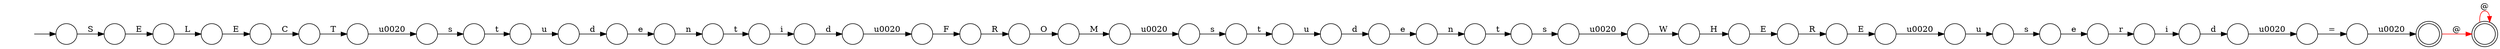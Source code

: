 digraph Automaton {
  rankdir = LR;
  0 [shape=circle,label=""];
  0 -> 16 [label="d"]
  1 [shape=circle,label=""];
  1 -> 7 [label="e"]
  2 [shape=circle,label=""];
  2 -> 46 [label="\u0020"]
  3 [shape=circle,label=""];
  3 -> 5 [label="u"]
  4 [shape=circle,label=""];
  4 -> 35 [label="C"]
  5 [shape=circle,label=""];
  5 -> 23 [label="d"]
  6 [shape=doublecircle,label=""];
  6 -> 42 [label="@",color=red]
  7 [shape=circle,label=""];
  7 -> 41 [label="n"]
  8 [shape=circle,label=""];
  8 -> 12 [label="E"]
  9 [shape=circle,label=""];
  initial [shape=plaintext,label=""];
  initial -> 9
  9 -> 8 [label="S"]
  10 [shape=circle,label=""];
  10 -> 31 [label="R"]
  11 [shape=circle,label=""];
  11 -> 27 [label="="]
  12 [shape=circle,label=""];
  12 -> 28 [label="L"]
  13 [shape=circle,label=""];
  13 -> 38 [label="H"]
  14 [shape=circle,label=""];
  14 -> 17 [label="\u0020"]
  15 [shape=circle,label=""];
  15 -> 37 [label="\u0020"]
  16 [shape=circle,label=""];
  16 -> 11 [label="\u0020"]
  17 [shape=circle,label=""];
  17 -> 13 [label="W"]
  18 [shape=circle,label=""];
  18 -> 1 [label="d"]
  19 [shape=circle,label=""];
  19 -> 36 [label="e"]
  20 [shape=circle,label=""];
  20 -> 19 [label="s"]
  21 [shape=circle,label=""];
  21 -> 15 [label="E"]
  22 [shape=circle,label=""];
  22 -> 0 [label="i"]
  23 [shape=circle,label=""];
  23 -> 40 [label="e"]
  24 [shape=circle,label=""];
  24 -> 25 [label="t"]
  25 [shape=circle,label=""];
  25 -> 18 [label="u"]
  26 [shape=circle,label=""];
  26 -> 30 [label="i"]
  27 [shape=circle,label=""];
  27 -> 6 [label="\u0020"]
  28 [shape=circle,label=""];
  28 -> 4 [label="E"]
  29 [shape=circle,label=""];
  29 -> 14 [label="s"]
  30 [shape=circle,label=""];
  30 -> 34 [label="d"]
  31 [shape=circle,label=""];
  31 -> 47 [label="O"]
  32 [shape=circle,label=""];
  32 -> 21 [label="R"]
  33 [shape=circle,label=""];
  33 -> 3 [label="t"]
  34 [shape=circle,label=""];
  34 -> 39 [label="\u0020"]
  35 [shape=circle,label=""];
  35 -> 2 [label="T"]
  36 [shape=circle,label=""];
  36 -> 22 [label="r"]
  37 [shape=circle,label=""];
  37 -> 20 [label="u"]
  38 [shape=circle,label=""];
  38 -> 32 [label="E"]
  39 [shape=circle,label=""];
  39 -> 10 [label="F"]
  40 [shape=circle,label=""];
  40 -> 43 [label="n"]
  41 [shape=circle,label=""];
  41 -> 26 [label="t"]
  42 [shape=doublecircle,label=""];
  42 -> 42 [label="@",color=red]
  43 [shape=circle,label=""];
  43 -> 29 [label="t"]
  44 [shape=circle,label=""];
  44 -> 45 [label="\u0020"]
  45 [shape=circle,label=""];
  45 -> 33 [label="s"]
  46 [shape=circle,label=""];
  46 -> 24 [label="s"]
  47 [shape=circle,label=""];
  47 -> 44 [label="M"]
}
